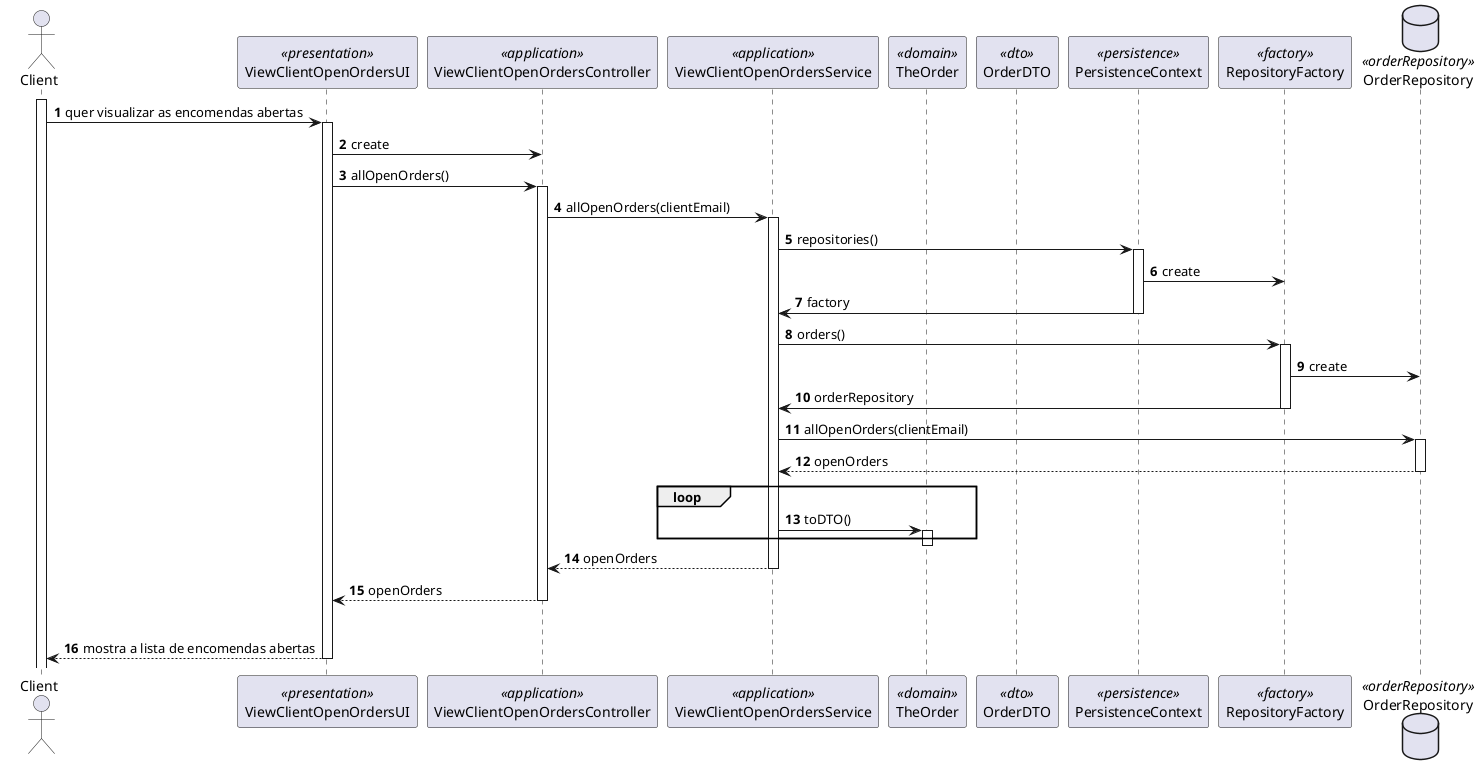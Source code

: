 @startuml

autonumber
actor "Client" as Client
participant ViewClientOpenOrdersUI as UI <<presentation>>
participant ViewClientOpenOrdersController as Controller <<application>>
participant ViewClientOpenOrdersService as serv <<application>>
participant "TheOrder" as Domain <<domain>>
participant "OrderDTO" as DTO <<dto>>
participant PersistenceContext as Persistence <<persistence>>
participant RepositoryFactory as Factory <<factory>>
database OrderRepository as orderRepository <<orderRepository>>

activate Client
Client -> UI : quer visualizar as encomendas abertas
activate UI
UI -> Controller: create
UI -> Controller: allOpenOrders()
activate Controller
Controller -> serv: allOpenOrders(clientEmail)
activate serv
serv -> Persistence: repositories()
activate Persistence
Persistence -> Factory: create
Persistence -> serv: factory
deactivate Persistence
serv -> Factory: orders()
activate Factory
Factory -> orderRepository: create
Factory -> serv: orderRepository
deactivate Factory

deactivate Factory
serv->orderRepository:allOpenOrders(clientEmail)
activate orderRepository
orderRepository --> serv: openOrders
deactivate orderRepository
loop
serv -> Domain: toDTO()
activate Domain
end
deactivate Domain
serv --> Controller: openOrders
deactivate serv
Controller --> UI: openOrders
deactivate Controller
loop enquanto desejar alterar o status de encomendas
UI --> Client : mostra a lista de encomendas abertas
deactivate UI
/'loop enquanto desejar alterar o status de encomendas'/
/'SC -> UI : Pergunta se pretende alterar o status de alguma\nencomenda para Being Delivered
activate UI'/
/'alt deseja alterar o status'/
/'UI --> SC : solicita o id da encomenda
activate UI'/

@enduml